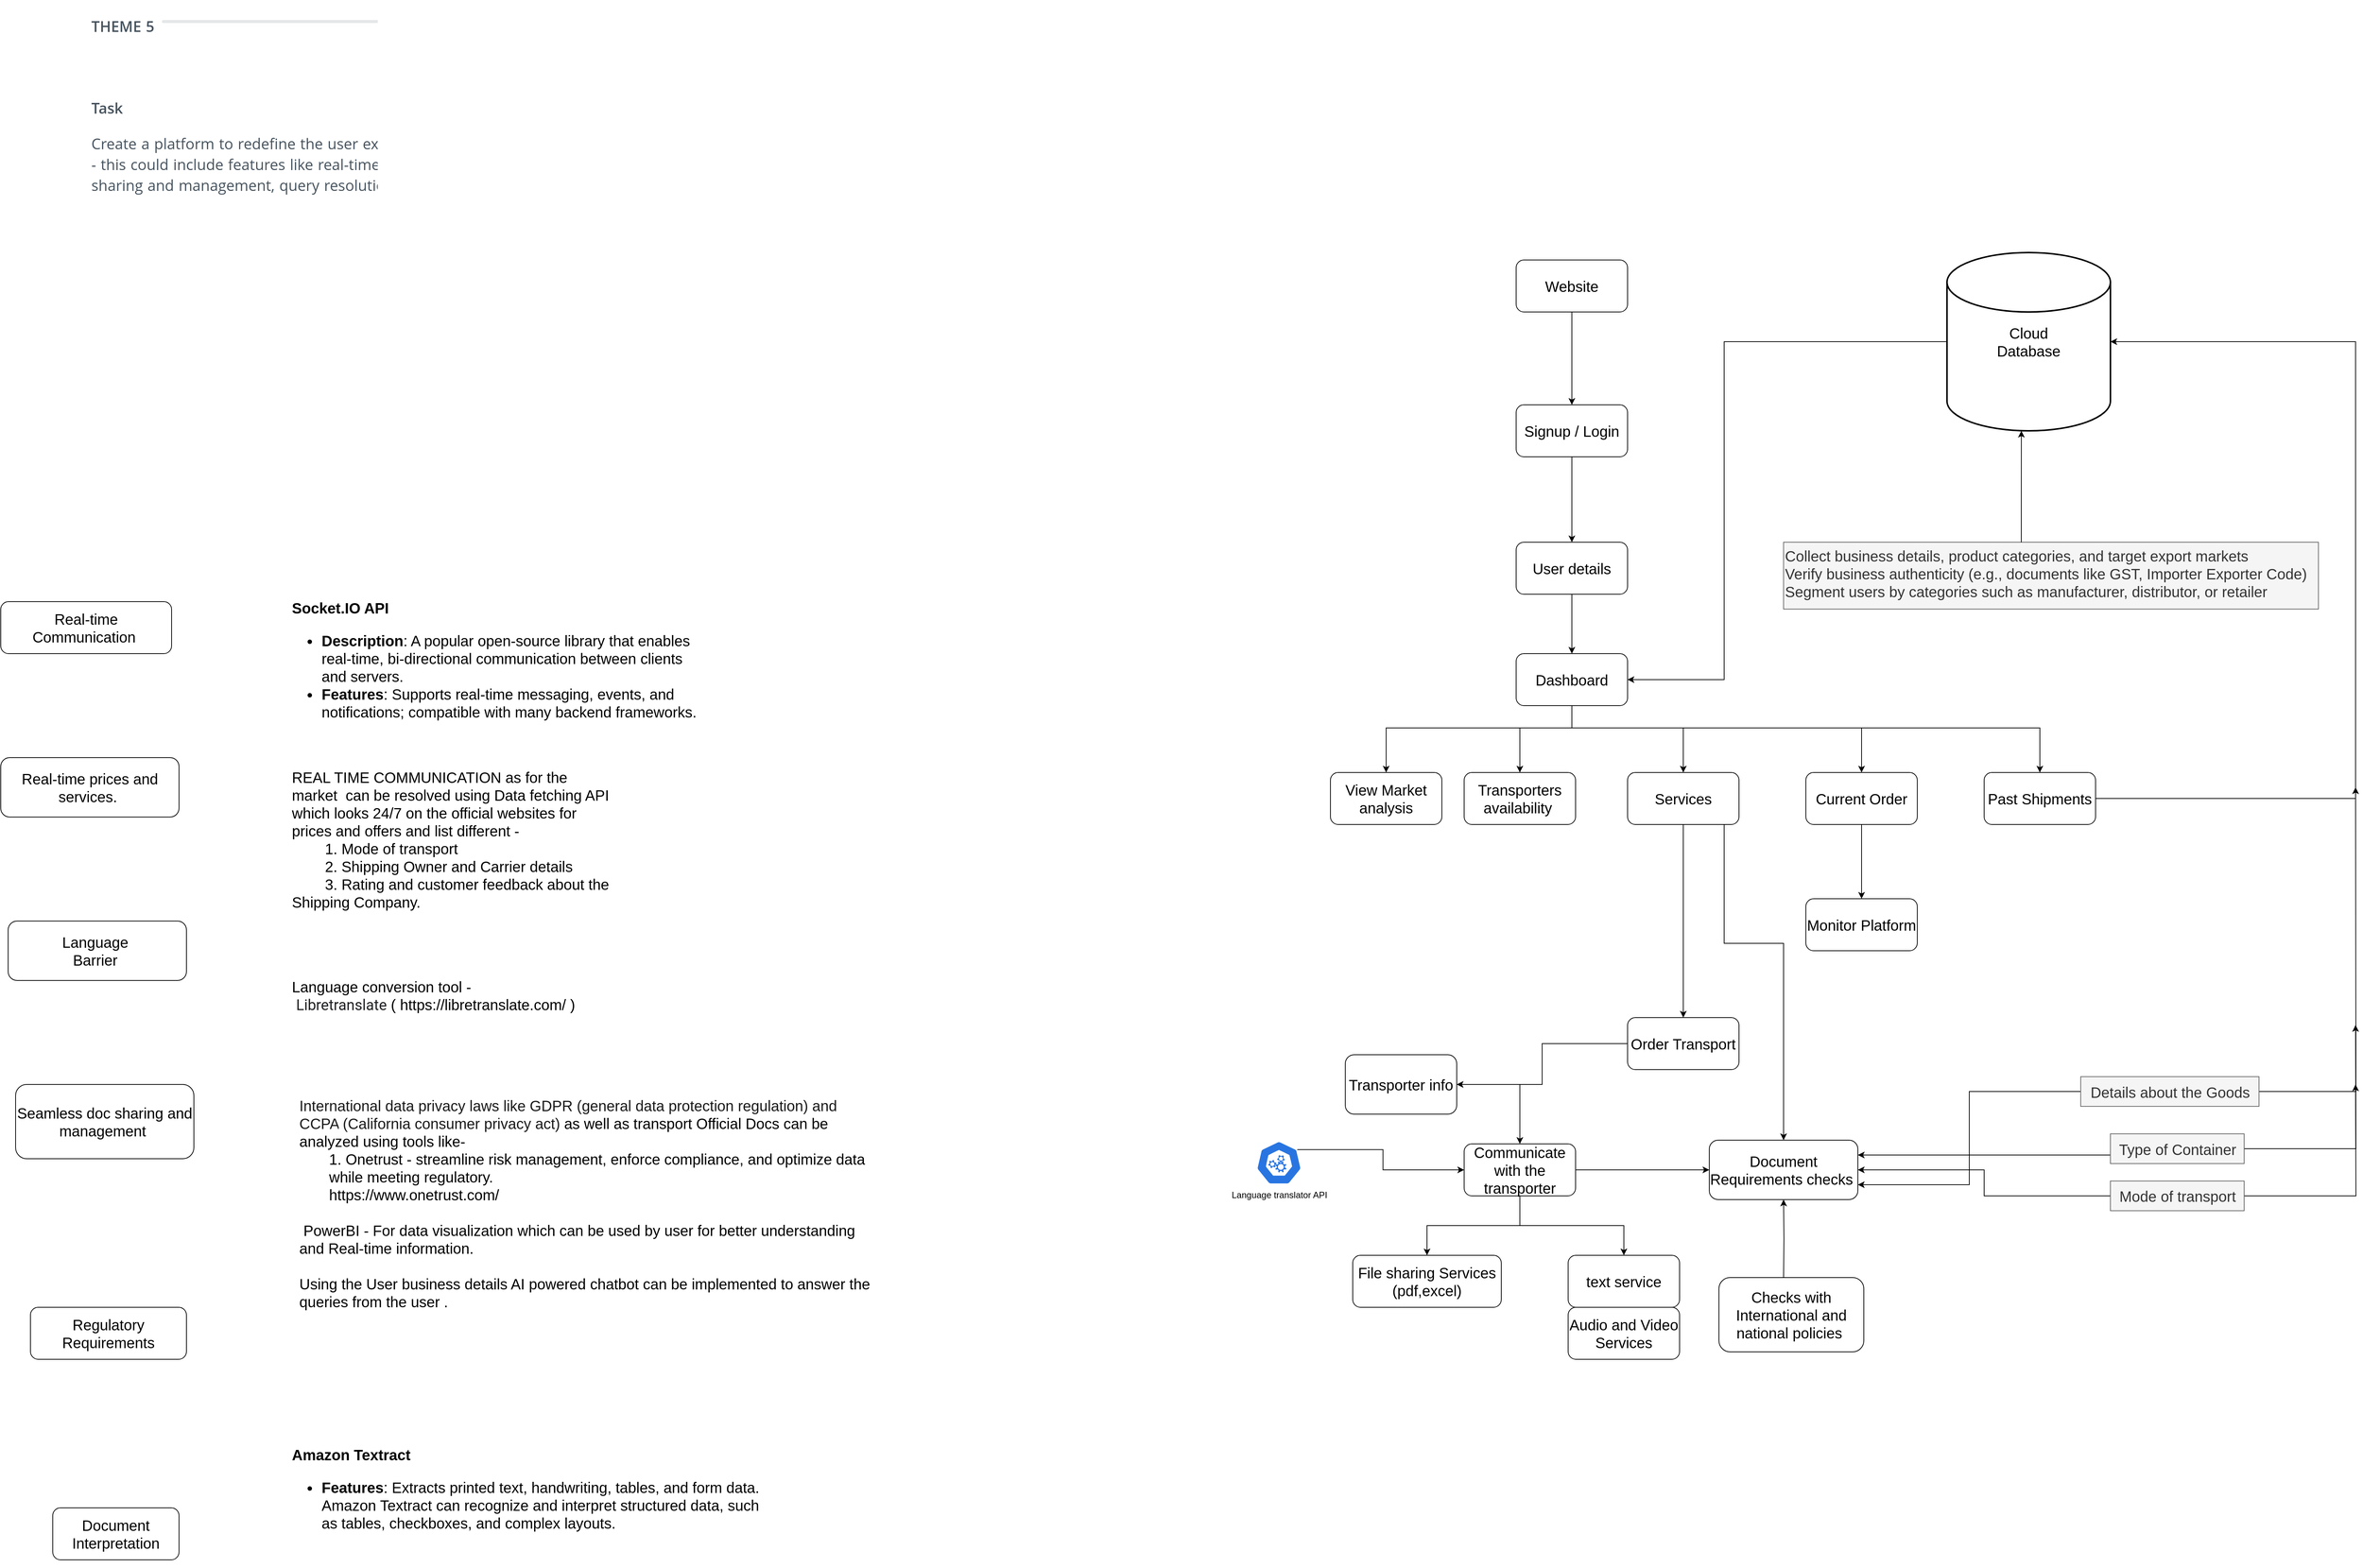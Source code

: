 <mxfile version="24.8.6">
  <diagram name="Page-1" id="rwrny3ytHrm-lC7YvDmL">
    <mxGraphModel dx="2184" dy="2088" grid="1" gridSize="10" guides="1" tooltips="1" connect="1" arrows="1" fold="1" page="1" pageScale="1" pageWidth="1100" pageHeight="850" math="0" shadow="0">
      <root>
        <mxCell id="0" />
        <mxCell id="1" parent="0" />
        <UserObject label="&lt;h2 class=&quot;regular dark weight-600 caps inline-block float-left medium-margin-right&quot; style=&quot;text-transform: uppercase; display: inline-block; float: left; color: rgb(70, 83, 94); font-weight: 600; margin-right: 10px; box-sizing: border-box; max-width: 100%; font-family: proxima-nova, &amp;quot;Open Sans&amp;quot;, sans-serif; font-style: normal; font-variant-ligatures: normal; font-variant-caps: normal; letter-spacing: normal; orphans: 2; text-align: start; text-indent: 0px; widows: 2; word-spacing: 1px; -webkit-text-stroke-width: 0px; white-space: normal; background-color: rgb(255, 255, 255); text-decoration-thickness: initial; text-decoration-style: initial; text-decoration-color: initial; font-size: 20px;&quot;&gt;&lt;font style=&quot;font-size: 20px;&quot;&gt;Theme 5&lt;/font&gt;&lt;/h2&gt;&lt;div class=&quot;section-line&quot; style=&quot;box-sizing: border-box; overflow: hidden; height: 24px; max-width: 100%; color: rgb(0, 0, 0); font-family: proxima-nova, &amp;quot;Open Sans&amp;quot;, sans-serif; font-style: normal; font-variant-ligatures: normal; font-variant-caps: normal; font-weight: 400; letter-spacing: normal; orphans: 2; text-align: start; text-indent: 0px; text-transform: none; widows: 2; word-spacing: 1px; -webkit-text-stroke-width: 0px; white-space: normal; background-color: rgb(255, 255, 255); text-decoration-thickness: initial; text-decoration-style: initial; text-decoration-color: initial; font-size: 20px;&quot;&gt;&lt;font style=&quot;font-size: 20px;&quot;&gt;&lt;span style=&quot;box-sizing: border-box; background-color: rgb(229, 231, 232); width: 624.938px; height: 4px; display: inline-block; border-radius: 25px; margin-top: 20px; max-width: 100%;&quot;&gt;&lt;/span&gt;&lt;/font&gt;&lt;/div&gt;&lt;div class=&quot;clear&quot; style=&quot;clear: both; box-sizing: border-box; max-width: 100%; color: rgb(0, 0, 0); font-family: proxima-nova, &amp;quot;Open Sans&amp;quot;, sans-serif; font-style: normal; font-variant-ligatures: normal; font-variant-caps: normal; font-weight: 400; letter-spacing: normal; orphans: 2; text-align: start; text-indent: 0px; text-transform: none; widows: 2; word-spacing: 1px; -webkit-text-stroke-width: 0px; white-space: normal; background-color: rgb(255, 255, 255); text-decoration-thickness: initial; text-decoration-style: initial; text-decoration-color: initial; font-size: 20px;&quot;&gt;&lt;/div&gt;&lt;div class=&quot;content less-margin-3 dark&quot; style=&quot;color: rgb(70, 83, 94); margin: 15px 0px 0px; box-sizing: border-box; max-width: 100%; font-family: proxima-nova, &amp;quot;Open Sans&amp;quot;, sans-serif; font-style: normal; font-variant-ligatures: normal; font-variant-caps: normal; letter-spacing: normal; orphans: 2; text-align: start; text-indent: 0px; text-transform: none; widows: 2; word-spacing: 1px; -webkit-text-stroke-width: 0px; white-space: normal; background-color: rgb(255, 255, 255); text-decoration-thickness: initial; text-decoration-style: initial; text-decoration-color: initial; font-weight: 400; line-height: 140%; font-size: 20px;&quot;&gt;&lt;p style=&quot;box-sizing: border-box; max-width: 100%;&quot;&gt;&lt;strong style=&quot;font-weight: 600; box-sizing: border-box; max-width: 100%;&quot;&gt;&lt;font style=&quot;font-size: 20px;&quot;&gt;&lt;img alt=&quot;&quot; height=&quot;auto&quot; src=&quot;https://uc.hackerearth.com/he-public-data/Theme_506c4100.jpg&quot; width=&quot;auto&quot; style=&quot;box-sizing: border-box; max-width: 100%;&quot;&gt;&lt;/font&gt;&lt;/strong&gt;&lt;/p&gt;&lt;p style=&quot;box-sizing: border-box; max-width: 100%; line-height: 140%;&quot;&gt;&lt;strong style=&quot;font-weight: 600; box-sizing: border-box; max-width: 100%;&quot;&gt;&lt;font style=&quot;font-size: 20px;&quot;&gt;Task&lt;/font&gt;&lt;/strong&gt;&lt;/p&gt;&lt;p style=&quot;box-sizing: border-box; max-width: 100%; line-height: 140%;&quot;&gt;&lt;font style=&quot;font-size: 20px;&quot;&gt;Create a platform to redefine the user experience for Indian SMBs selling globally - this could include features like real-time communication, seamless document sharing and management, query resolution, and other relevant tools.&lt;/font&gt;&lt;/p&gt;&lt;/div&gt;" link="&lt;h2 class=&quot;regular dark weight-600 caps inline-block float-left medium-margin-right&quot; style=&quot;text-transform: uppercase; display: inline-block; float: left; font-size: 14px; color: rgb(70, 83, 94); font-weight: 600; margin-right: 10px; box-sizing: border-box; max-width: 100%; font-family: proxima-nova, &amp;quot;Open Sans&amp;quot;, sans-serif; font-style: normal; font-variant-ligatures: normal; font-variant-caps: normal; letter-spacing: normal; orphans: 2; text-align: start; text-indent: 0px; widows: 2; word-spacing: 1px; -webkit-text-stroke-width: 0px; white-space: normal; background-color: rgb(255, 255, 255); text-decoration-thickness: initial; text-decoration-style: initial; text-decoration-color: initial;&quot;&gt;Theme 5&lt;/h2&gt;&lt;div class=&quot;section-line&quot; style=&quot;box-sizing: border-box; overflow: hidden; height: 24px; max-width: 100%; color: rgb(0, 0, 0); font-family: proxima-nova, &amp;quot;Open Sans&amp;quot;, sans-serif; font-size: 14px; font-style: normal; font-variant-ligatures: normal; font-variant-caps: normal; font-weight: 400; letter-spacing: normal; orphans: 2; text-align: start; text-indent: 0px; text-transform: none; widows: 2; word-spacing: 1px; -webkit-text-stroke-width: 0px; white-space: normal; background-color: rgb(255, 255, 255); text-decoration-thickness: initial; text-decoration-style: initial; text-decoration-color: initial;&quot;&gt;&lt;span style=&quot;box-sizing: border-box; background-color: rgb(229, 231, 232); width: 624.938px; height: 4px; display: inline-block; border-radius: 25px; margin-top: 20px; max-width: 100%;&quot;&gt;&lt;/span&gt;&lt;/div&gt;&lt;div class=&quot;clear&quot; style=&quot;clear: both; box-sizing: border-box; max-width: 100%; color: rgb(0, 0, 0); font-family: proxima-nova, &amp;quot;Open Sans&amp;quot;, sans-serif; font-size: 14px; font-style: normal; font-variant-ligatures: normal; font-variant-caps: normal; font-weight: 400; letter-spacing: normal; orphans: 2; text-align: start; text-indent: 0px; text-transform: none; widows: 2; word-spacing: 1px; -webkit-text-stroke-width: 0px; white-space: normal; background-color: rgb(255, 255, 255); text-decoration-thickness: initial; text-decoration-style: initial; text-decoration-color: initial;&quot;&gt;&lt;/div&gt;&lt;div class=&quot;content less-margin-3 dark&quot; style=&quot;color: rgb(70, 83, 94); margin: 15px 0px 0px; box-sizing: border-box; max-width: 100%; font-family: proxima-nova, &amp;quot;Open Sans&amp;quot;, sans-serif; font-size: 14px; font-style: normal; font-variant-ligatures: normal; font-variant-caps: normal; font-weight: 400; letter-spacing: normal; orphans: 2; text-align: start; text-indent: 0px; text-transform: none; widows: 2; word-spacing: 1px; -webkit-text-stroke-width: 0px; white-space: normal; background-color: rgb(255, 255, 255); text-decoration-thickness: initial; text-decoration-style: initial; text-decoration-color: initial;&quot;&gt;&lt;p style=&quot;box-sizing: border-box; max-width: 100%;&quot;&gt;&lt;strong style=&quot;font-weight: 600; box-sizing: border-box; max-width: 100%;&quot;&gt;&lt;img alt=&quot;&quot; height=&quot;auto&quot; src=&quot;https://uc.hackerearth.com/he-public-data/Theme_506c4100.jpg&quot; width=&quot;auto&quot; style=&quot;box-sizing: border-box; max-width: 100%;&quot;&gt;&lt;/strong&gt;&lt;/p&gt;&lt;p style=&quot;box-sizing: border-box; max-width: 100%;&quot;&gt;&lt;strong style=&quot;font-weight: 600; box-sizing: border-box; max-width: 100%;&quot;&gt;Task&lt;/strong&gt;&lt;/p&gt;&lt;p style=&quot;box-sizing: border-box; max-width: 100%;&quot;&gt;Create a platform to redefine the user experience for Indian SMBs selling globally - this could include features like real-time communication, seamless document sharing and management, query resolution, and other relevant tools.&lt;/p&gt;&lt;/div&gt;" id="ejGgYSm7kGXGHLqVVWIp-1">
          <mxCell style="text;whiteSpace=wrap;html=1;" parent="1" vertex="1">
            <mxGeometry x="-640" y="-190" width="770" height="320" as="geometry" />
          </mxCell>
        </UserObject>
        <mxCell id="ejGgYSm7kGXGHLqVVWIp-2" value="&lt;font style=&quot;font-size: 20px;&quot;&gt;Real-time Communication&amp;nbsp;&lt;/font&gt;" style="rounded=1;whiteSpace=wrap;html=1;" parent="1" vertex="1">
          <mxGeometry x="-760" y="620" width="230" height="70" as="geometry" />
        </mxCell>
        <mxCell id="ejGgYSm7kGXGHLqVVWIp-4" value="&lt;font style=&quot;font-size: 20px;&quot;&gt;Seamless doc sharing and management&amp;nbsp;&lt;/font&gt;" style="rounded=1;whiteSpace=wrap;html=1;" parent="1" vertex="1">
          <mxGeometry x="-740" y="1270" width="240" height="100" as="geometry" />
        </mxCell>
        <mxCell id="ejGgYSm7kGXGHLqVVWIp-10" value="&lt;font style=&quot;font-size: 20px;&quot;&gt;Language&amp;nbsp;&lt;/font&gt;&lt;div style=&quot;font-size: 20px;&quot;&gt;&lt;font style=&quot;font-size: 20px;&quot;&gt;Barrier&amp;nbsp;&lt;/font&gt;&lt;/div&gt;" style="rounded=1;whiteSpace=wrap;html=1;" parent="1" vertex="1">
          <mxGeometry x="-750" y="1050" width="240" height="80" as="geometry" />
        </mxCell>
        <mxCell id="ejGgYSm7kGXGHLqVVWIp-12" value="&lt;font style=&quot;font-size: 20px;&quot;&gt;Real-time prices and services.&amp;nbsp;&lt;/font&gt;" style="rounded=1;whiteSpace=wrap;html=1;" parent="1" vertex="1">
          <mxGeometry x="-760" y="830" width="240" height="80" as="geometry" />
        </mxCell>
        <mxCell id="ejGgYSm7kGXGHLqVVWIp-13" value="&lt;font style=&quot;font-size: 20px;&quot;&gt;REAL TIME COMMUNICATION as for the market&amp;nbsp; can be&amp;nbsp;resolved using Data fetching API which looks 24/7 on the official websites for prices and offers and list different -&lt;/font&gt;&lt;div style=&quot;font-size: 20px;&quot;&gt;&lt;font style=&quot;font-size: 20px;&quot;&gt;&lt;span style=&quot;white-space: pre;&quot;&gt;&#x9;&lt;/span&gt;1. Mode of transport&amp;nbsp;&lt;/font&gt;&lt;/div&gt;&lt;div style=&quot;font-size: 20px;&quot;&gt;&lt;font style=&quot;font-size: 20px;&quot;&gt;&lt;span style=&quot;white-space: pre;&quot;&gt;&#x9;&lt;/span&gt;2.&amp;nbsp;Shipping Owner and Carrier details&amp;nbsp;&lt;/font&gt;&lt;/div&gt;&lt;div style=&quot;font-size: 20px;&quot;&gt;&lt;font style=&quot;font-size: 20px;&quot;&gt;&lt;span style=&quot;white-space: pre;&quot;&gt;&#x9;&lt;/span&gt;3. Rating and customer feedback about the Shipping Company.&amp;nbsp;&lt;/font&gt;&lt;/div&gt;" style="text;html=1;align=left;verticalAlign=middle;whiteSpace=wrap;rounded=0;" parent="1" vertex="1">
          <mxGeometry x="-370" y="830" width="430" height="220" as="geometry" />
        </mxCell>
        <mxCell id="ejGgYSm7kGXGHLqVVWIp-16" value="&lt;font style=&quot;font-size: 20px;&quot;&gt;Language conversion tool -&amp;nbsp;&lt;span style=&quot;color: rgb(32, 33, 36); font-family: Roboto, arial, sans-serif; white-space-collapse: preserve; background-color: rgb(255, 255, 255);&quot;&gt;Libretranslate&lt;/span&gt;&amp;nbsp;(&amp;nbsp;https://libretranslate.com/ )&lt;/font&gt;" style="text;html=1;align=left;verticalAlign=middle;whiteSpace=wrap;rounded=0;" parent="1" vertex="1">
          <mxGeometry x="-370" y="1120" width="410" height="60" as="geometry" />
        </mxCell>
        <mxCell id="ejGgYSm7kGXGHLqVVWIp-22" value="&lt;span style=&quot;font-size: 20px; text-align: left;&quot;&gt;Regulatory Requirements&lt;/span&gt;" style="rounded=1;whiteSpace=wrap;html=1;" parent="1" vertex="1">
          <mxGeometry x="-720" y="1570" width="210" height="70" as="geometry" />
        </mxCell>
        <mxCell id="ejGgYSm7kGXGHLqVVWIp-23" value="&lt;span style=&quot;font-size: 20px; text-align: left;&quot;&gt;Document Interpretation&lt;/span&gt;" style="rounded=1;whiteSpace=wrap;html=1;" parent="1" vertex="1">
          <mxGeometry x="-690" y="1840" width="170" height="70" as="geometry" />
        </mxCell>
        <mxCell id="6NsfQsbsH2uMWn0xJ8fB-2" value="&lt;div style=&quot;font-size: 20px;&quot;&gt;&lt;font style=&quot;font-size: 20px;&quot;&gt;&lt;span style=&quot;-webkit-user-drag: none; -webkit-tap-highlight-color: transparent; margin: 0px; padding: 0px; user-select: text; color: rgb(26, 26, 26); font-family: Arial, Arial_EmbeddedFont, Arial_MSFontService, sans-serif; font-variant-ligatures: none; white-space-collapse: preserve; background-color: rgb(255, 255, 255);&quot; class=&quot;NormalTextRun SCXW246972 BCX0&quot;&gt;International data privacy laws &lt;/span&gt;&lt;span style=&quot;-webkit-user-drag: none; -webkit-tap-highlight-color: transparent; margin: 0px; padding: 0px; user-select: text; color: rgb(26, 26, 26); font-family: Arial, Arial_EmbeddedFont, Arial_MSFontService, sans-serif; font-variant-ligatures: none; white-space-collapse: preserve; background-color: rgb(255, 255, 255);&quot; class=&quot;NormalTextRun SCXW246972 BCX0&quot;&gt;like &lt;/span&gt;&lt;span style=&quot;-webkit-user-drag: none; -webkit-tap-highlight-color: transparent; margin: 0px; padding: 0px; user-select: text; color: rgb(26, 26, 26); font-family: Arial, Arial_EmbeddedFont, Arial_MSFontService, sans-serif; font-variant-ligatures: none; white-space-collapse: preserve; background-color: rgb(255, 255, 255);&quot; class=&quot;NormalTextRun SCXW246972 BCX0&quot;&gt;GDPR&lt;/span&gt;&lt;span style=&quot;-webkit-user-drag: none; -webkit-tap-highlight-color: transparent; margin: 0px; padding: 0px; user-select: text; color: rgb(26, 26, 26); font-family: Arial, Arial_EmbeddedFont, Arial_MSFontService, sans-serif; font-variant-ligatures: none; white-space-collapse: preserve; background-color: rgb(255, 255, 255);&quot; class=&quot;NormalTextRun SCXW246972 BCX0&quot;&gt; (&lt;/span&gt;&lt;span style=&quot;-webkit-user-drag: none; -webkit-tap-highlight-color: transparent; margin: 0px; padding: 0px; user-select: text; color: rgb(26, 26, 26); font-family: Arial, Arial_EmbeddedFont, Arial_MSFontService, sans-serif; font-variant-ligatures: none; white-space-collapse: preserve; background-color: rgb(255, 255, 255);&quot; class=&quot;NormalTextRun SCXW246972 BCX0&quot;&gt;general data protection &lt;/span&gt;&lt;span style=&quot;-webkit-user-drag: none; -webkit-tap-highlight-color: transparent; margin: 0px; padding: 0px; user-select: text; color: rgb(26, 26, 26); font-family: Arial, Arial_EmbeddedFont, Arial_MSFontService, sans-serif; font-variant-ligatures: none; white-space-collapse: preserve; background-color: rgb(255, 255, 255);&quot; class=&quot;NormalTextRun SCXW246972 BCX0&quot;&gt;regulation&lt;/span&gt;&lt;span style=&quot;-webkit-user-drag: none; -webkit-tap-highlight-color: transparent; margin: 0px; padding: 0px; user-select: text; color: rgb(26, 26, 26); font-family: Arial, Arial_EmbeddedFont, Arial_MSFontService, sans-serif; font-variant-ligatures: none; white-space-collapse: preserve; background-color: rgb(255, 255, 255);&quot; class=&quot;NormalTextRun SCXW246972 BCX0&quot;&gt;)&lt;/span&gt;&lt;span style=&quot;-webkit-user-drag: none; -webkit-tap-highlight-color: transparent; margin: 0px; padding: 0px; user-select: text; color: rgb(26, 26, 26); font-family: Arial, Arial_EmbeddedFont, Arial_MSFontService, sans-serif; font-variant-ligatures: none; white-space-collapse: preserve; background-color: rgb(255, 255, 255);&quot; class=&quot;NormalTextRun SCXW246972 BCX0&quot;&gt; and &lt;/span&gt;&lt;span style=&quot;-webkit-user-drag: none; -webkit-tap-highlight-color: transparent; margin: 0px; padding: 0px; user-select: text; color: rgb(26, 26, 26); font-family: Arial, Arial_EmbeddedFont, Arial_MSFontService, sans-serif; font-variant-ligatures: none; white-space-collapse: preserve; background-color: rgb(255, 255, 255);&quot; class=&quot;NormalTextRun SCXW246972 BCX0&quot;&gt;CCPA&lt;/span&gt;&lt;span style=&quot;-webkit-user-drag: none; -webkit-tap-highlight-color: transparent; margin: 0px; padding: 0px; user-select: text; color: rgb(26, 26, 26); font-family: Arial, Arial_EmbeddedFont, Arial_MSFontService, sans-serif; font-variant-ligatures: none; white-space-collapse: preserve; background-color: rgb(255, 255, 255);&quot; class=&quot;NormalTextRun SCXW246972 BCX0&quot;&gt; (&lt;/span&gt;&lt;span style=&quot;-webkit-user-drag: none; -webkit-tap-highlight-color: transparent; margin: 0px; padding: 0px; user-select: text; color: rgb(26, 26, 26); font-family: Arial, Arial_EmbeddedFont, Arial_MSFontService, sans-serif; font-variant-ligatures: none; white-space-collapse: preserve; background-color: rgb(255, 255, 255);&quot; class=&quot;NormalTextRun SCXW246972 BCX0&quot;&gt;California &lt;/span&gt;&lt;span style=&quot;-webkit-user-drag: none; -webkit-tap-highlight-color: transparent; margin: 0px; padding: 0px; user-select: text; color: rgb(26, 26, 26); font-family: Arial, Arial_EmbeddedFont, Arial_MSFontService, sans-serif; font-variant-ligatures: none; white-space-collapse: preserve; background-color: rgb(255, 255, 255);&quot; class=&quot;NormalTextRun SCXW246972 BCX0&quot;&gt;consumer privacy act&lt;/span&gt;&lt;span style=&quot;-webkit-user-drag: none; -webkit-tap-highlight-color: transparent; margin: 0px; padding: 0px; user-select: text; color: rgb(26, 26, 26); font-family: Arial, Arial_EmbeddedFont, Arial_MSFontService, sans-serif; font-variant-ligatures: none; white-space-collapse: preserve; background-color: rgb(255, 255, 255);&quot; class=&quot;NormalTextRun SCXW246972 BCX0&quot;&gt;) &lt;/span&gt;&lt;span style=&quot;background-color: initial;&quot;&gt;as well as transport Official Docs can be analyzed using tools like-&amp;nbsp;&lt;/span&gt;&lt;/font&gt;&lt;/div&gt;&lt;blockquote style=&quot;margin: 0px 0px 0px 40px; border: none; padding: 0px; font-size: 20px;&quot;&gt;&lt;div style=&quot;&quot;&gt;&lt;font style=&quot;font-size: 20px;&quot;&gt;&lt;span style=&quot;background-color: initial;&quot;&gt;1. Onetrust -&amp;nbsp;&lt;/span&gt;&lt;span style=&quot;background-color: initial;&quot;&gt;streamline risk management, enforce compliance, and optimize data while meeting regulatory.&lt;/span&gt;&lt;/font&gt;&lt;/div&gt;&lt;/blockquote&gt;&lt;blockquote style=&quot;margin: 0px 0px 0px 40px; border: none; padding: 0px; font-size: 20px;&quot;&gt;&lt;div style=&quot;&quot;&gt;&lt;span style=&quot;background-color: initial;&quot;&gt;&lt;font style=&quot;font-size: 20px;&quot;&gt;https://www.onetrust.com/&lt;/font&gt;&lt;/span&gt;&lt;/div&gt;&lt;/blockquote&gt;&lt;div style=&quot;font-size: 20px;&quot;&gt;&lt;span style=&quot;background-color: initial;&quot;&gt;&lt;font style=&quot;font-size: 20px;&quot;&gt;&lt;br&gt;&lt;/font&gt;&lt;/span&gt;&lt;/div&gt;&lt;div style=&quot;font-size: 20px;&quot;&gt;&lt;font style=&quot;font-size: 20px;&quot;&gt;&lt;span style=&quot;background-color: initial;&quot;&gt;&amp;nbsp;PowerBI - For data visualization which can be used by user for better understanding and&amp;nbsp;&lt;/span&gt;&lt;span style=&quot;background-color: initial;&quot;&gt;Real-time information.&lt;/span&gt;&lt;/font&gt;&lt;/div&gt;&lt;div style=&quot;font-size: 20px;&quot;&gt;&lt;span style=&quot;background-color: initial;&quot;&gt;&lt;font style=&quot;font-size: 20px;&quot;&gt;&lt;br&gt;&lt;/font&gt;&lt;/span&gt;&lt;/div&gt;&lt;div style=&quot;font-size: 20px;&quot;&gt;&lt;span style=&quot;background-color: initial;&quot;&gt;&lt;font style=&quot;font-size: 20px;&quot;&gt;Using the User business details AI powered chatbot can be implemented to answer the queries from the user .&lt;/font&gt;&lt;/span&gt;&lt;/div&gt;" style="text;html=1;align=left;verticalAlign=middle;whiteSpace=wrap;rounded=0;" parent="1" vertex="1">
          <mxGeometry x="-360" y="1275" width="780" height="310" as="geometry" />
        </mxCell>
        <mxCell id="zFugj21VHK07UoW3YZiS-4" value="&lt;h3 style=&quot;font-size: 20px;&quot;&gt;&lt;strong style=&quot;&quot;&gt;&lt;font style=&quot;font-size: 20px;&quot;&gt;Socket.IO API&lt;/font&gt;&lt;/strong&gt;&lt;/h3&gt;&lt;ul style=&quot;font-size: 20px;&quot;&gt;&lt;li style=&quot;&quot;&gt;&lt;font style=&quot;font-size: 20px;&quot;&gt;&lt;strong&gt;Description&lt;/strong&gt;: A popular open-source library that enables real-time, bi-directional communication between clients and servers.&lt;/font&gt;&lt;/li&gt;&lt;li style=&quot;&quot;&gt;&lt;font style=&quot;font-size: 20px;&quot;&gt;&lt;strong style=&quot;&quot;&gt;Features&lt;/strong&gt;: Supports real-time messaging, events, and notifications; compatible with many backend frameworks.&lt;/font&gt;&lt;/li&gt;&lt;/ul&gt;" style="text;whiteSpace=wrap;html=1;" vertex="1" parent="1">
          <mxGeometry x="-370" y="590" width="560" height="210" as="geometry" />
        </mxCell>
        <mxCell id="zFugj21VHK07UoW3YZiS-10" value="&lt;h3 style=&quot;font-size: 20px;&quot;&gt;&lt;strong style=&quot;&quot;&gt;&lt;font style=&quot;font-size: 20px;&quot;&gt;Amazon Textract&lt;/font&gt;&lt;/strong&gt;&lt;/h3&gt;&lt;ul style=&quot;font-size: 20px;&quot;&gt;&lt;li style=&quot;&quot;&gt;&lt;font style=&quot;font-size: 20px;&quot;&gt;&lt;strong style=&quot;&quot;&gt;Features&lt;/strong&gt;: Extracts printed text, handwriting, tables, and form data. Amazon Textract can recognize and interpret structured data, such as tables, checkboxes, and complex layouts.&lt;/font&gt;&lt;/li&gt;&lt;/ul&gt;" style="text;whiteSpace=wrap;html=1;" vertex="1" parent="1">
          <mxGeometry x="-370" y="1730" width="640" height="190" as="geometry" />
        </mxCell>
        <mxCell id="fNWcDF9btSHy8dPCvcvg-13" style="edgeStyle=orthogonalEdgeStyle;rounded=0;orthogonalLoop=1;jettySize=auto;html=1;entryX=0.5;entryY=0;entryDx=0;entryDy=0;" edge="1" parent="1" source="fNWcDF9btSHy8dPCvcvg-1" target="fNWcDF9btSHy8dPCvcvg-5">
          <mxGeometry relative="1" as="geometry" />
        </mxCell>
        <mxCell id="fNWcDF9btSHy8dPCvcvg-1" value="&lt;font style=&quot;font-size: 20px;&quot;&gt;Website&lt;/font&gt;" style="rounded=1;whiteSpace=wrap;html=1;" vertex="1" parent="1">
          <mxGeometry x="1280" y="160" width="150" height="70" as="geometry" />
        </mxCell>
        <mxCell id="fNWcDF9btSHy8dPCvcvg-14" style="edgeStyle=orthogonalEdgeStyle;rounded=0;orthogonalLoop=1;jettySize=auto;html=1;" edge="1" parent="1" source="fNWcDF9btSHy8dPCvcvg-5" target="fNWcDF9btSHy8dPCvcvg-6">
          <mxGeometry relative="1" as="geometry" />
        </mxCell>
        <mxCell id="fNWcDF9btSHy8dPCvcvg-5" value="&lt;font style=&quot;font-size: 20px;&quot;&gt;Signup / Login&lt;/font&gt;" style="rounded=1;whiteSpace=wrap;html=1;" vertex="1" parent="1">
          <mxGeometry x="1280" y="355" width="150" height="70" as="geometry" />
        </mxCell>
        <mxCell id="fNWcDF9btSHy8dPCvcvg-17" style="edgeStyle=orthogonalEdgeStyle;rounded=0;orthogonalLoop=1;jettySize=auto;html=1;entryX=0.5;entryY=0;entryDx=0;entryDy=0;" edge="1" parent="1" source="fNWcDF9btSHy8dPCvcvg-6" target="fNWcDF9btSHy8dPCvcvg-16">
          <mxGeometry relative="1" as="geometry" />
        </mxCell>
        <mxCell id="fNWcDF9btSHy8dPCvcvg-6" value="&lt;span style=&quot;font-size: 20px;&quot;&gt;User details&lt;/span&gt;" style="rounded=1;whiteSpace=wrap;html=1;" vertex="1" parent="1">
          <mxGeometry x="1280" y="540" width="150" height="70" as="geometry" />
        </mxCell>
        <mxCell id="fNWcDF9btSHy8dPCvcvg-19" style="edgeStyle=orthogonalEdgeStyle;rounded=0;orthogonalLoop=1;jettySize=auto;html=1;entryX=0.5;entryY=0;entryDx=0;entryDy=0;" edge="1" parent="1" source="fNWcDF9btSHy8dPCvcvg-16" target="fNWcDF9btSHy8dPCvcvg-18">
          <mxGeometry relative="1" as="geometry">
            <Array as="points">
              <mxPoint x="1355" y="790" />
              <mxPoint x="1105" y="790" />
            </Array>
          </mxGeometry>
        </mxCell>
        <mxCell id="fNWcDF9btSHy8dPCvcvg-27" style="edgeStyle=orthogonalEdgeStyle;rounded=0;orthogonalLoop=1;jettySize=auto;html=1;entryX=0.5;entryY=0;entryDx=0;entryDy=0;" edge="1" parent="1" source="fNWcDF9btSHy8dPCvcvg-16" target="fNWcDF9btSHy8dPCvcvg-21">
          <mxGeometry relative="1" as="geometry">
            <Array as="points">
              <mxPoint x="1355" y="790" />
              <mxPoint x="1285" y="790" />
            </Array>
          </mxGeometry>
        </mxCell>
        <mxCell id="fNWcDF9btSHy8dPCvcvg-28" style="edgeStyle=orthogonalEdgeStyle;rounded=0;orthogonalLoop=1;jettySize=auto;html=1;entryX=0.5;entryY=0;entryDx=0;entryDy=0;" edge="1" parent="1" source="fNWcDF9btSHy8dPCvcvg-16" target="fNWcDF9btSHy8dPCvcvg-25">
          <mxGeometry relative="1" as="geometry">
            <Array as="points">
              <mxPoint x="1355" y="790" />
              <mxPoint x="1505" y="790" />
            </Array>
          </mxGeometry>
        </mxCell>
        <mxCell id="fNWcDF9btSHy8dPCvcvg-31" style="edgeStyle=orthogonalEdgeStyle;rounded=0;orthogonalLoop=1;jettySize=auto;html=1;entryX=0.5;entryY=0;entryDx=0;entryDy=0;" edge="1" parent="1" source="fNWcDF9btSHy8dPCvcvg-16" target="fNWcDF9btSHy8dPCvcvg-29">
          <mxGeometry relative="1" as="geometry">
            <Array as="points">
              <mxPoint x="1355" y="790" />
              <mxPoint x="1985" y="790" />
            </Array>
          </mxGeometry>
        </mxCell>
        <mxCell id="TmxmOnCjmpOmvRy98Lv1-4" style="edgeStyle=orthogonalEdgeStyle;rounded=0;orthogonalLoop=1;jettySize=auto;html=1;entryX=0.5;entryY=0;entryDx=0;entryDy=0;" edge="1" parent="1" source="fNWcDF9btSHy8dPCvcvg-16" target="TmxmOnCjmpOmvRy98Lv1-2">
          <mxGeometry relative="1" as="geometry">
            <Array as="points">
              <mxPoint x="1355" y="790" />
              <mxPoint x="1745" y="790" />
            </Array>
          </mxGeometry>
        </mxCell>
        <mxCell id="fNWcDF9btSHy8dPCvcvg-16" value="&lt;font style=&quot;font-size: 20px;&quot;&gt;Dashboard&lt;/font&gt;" style="rounded=1;whiteSpace=wrap;html=1;" vertex="1" parent="1">
          <mxGeometry x="1280" y="690" width="150" height="70" as="geometry" />
        </mxCell>
        <mxCell id="fNWcDF9btSHy8dPCvcvg-18" value="&lt;font style=&quot;font-size: 20px;&quot;&gt;View Market analysis&lt;/font&gt;" style="rounded=1;whiteSpace=wrap;html=1;" vertex="1" parent="1">
          <mxGeometry x="1030" y="850" width="150" height="70" as="geometry" />
        </mxCell>
        <mxCell id="fNWcDF9btSHy8dPCvcvg-21" value="&lt;font style=&quot;font-size: 20px;&quot;&gt;Transporters availability&amp;nbsp;&lt;/font&gt;" style="rounded=1;whiteSpace=wrap;html=1;" vertex="1" parent="1">
          <mxGeometry x="1210" y="850" width="150" height="70" as="geometry" />
        </mxCell>
        <mxCell id="fNWcDF9btSHy8dPCvcvg-22" value="&lt;div style=&quot;&quot;&gt;&lt;span style=&quot;font-size: 20px; background-color: initial;&quot;&gt;Collect business details, product categories, and target export markets&lt;/span&gt;&lt;/div&gt;&lt;font style=&quot;font-size: 20px;&quot;&gt;&lt;div style=&quot;&quot;&gt;&lt;span style=&quot;background-color: initial;&quot;&gt;Verify business authenticity (e.g., documents like GST, Importer Exporter Code)&lt;/span&gt;&lt;/div&gt;&lt;span style=&quot;white-space: pre;&quot;&gt;&lt;div style=&quot;&quot;&gt;&lt;span style=&quot;background-color: initial; white-space: normal;&quot;&gt;Segment users by categories such as manufacturer, distributor, or retailer&lt;/span&gt;&lt;/div&gt;&lt;/span&gt;&lt;/font&gt;" style="text;whiteSpace=wrap;html=1;align=left;fillColor=#f5f5f5;fontColor=#333333;strokeColor=#666666;" vertex="1" parent="1">
          <mxGeometry x="1640" y="540" width="720" height="90" as="geometry" />
        </mxCell>
        <mxCell id="fNWcDF9btSHy8dPCvcvg-41" style="edgeStyle=orthogonalEdgeStyle;rounded=0;orthogonalLoop=1;jettySize=auto;html=1;" edge="1" parent="1" source="fNWcDF9btSHy8dPCvcvg-25" target="fNWcDF9btSHy8dPCvcvg-36">
          <mxGeometry relative="1" as="geometry" />
        </mxCell>
        <mxCell id="TmxmOnCjmpOmvRy98Lv1-9" style="edgeStyle=orthogonalEdgeStyle;rounded=0;orthogonalLoop=1;jettySize=auto;html=1;entryX=0.5;entryY=0;entryDx=0;entryDy=0;" edge="1" parent="1" source="fNWcDF9btSHy8dPCvcvg-25" target="fNWcDF9btSHy8dPCvcvg-55">
          <mxGeometry relative="1" as="geometry">
            <Array as="points">
              <mxPoint x="1560" y="1080" />
              <mxPoint x="1640" y="1080" />
            </Array>
          </mxGeometry>
        </mxCell>
        <mxCell id="fNWcDF9btSHy8dPCvcvg-25" value="&lt;span style=&quot;font-size: 20px;&quot;&gt;Services&lt;/span&gt;" style="rounded=1;whiteSpace=wrap;html=1;" vertex="1" parent="1">
          <mxGeometry x="1430" y="850" width="150" height="70" as="geometry" />
        </mxCell>
        <mxCell id="fNWcDF9btSHy8dPCvcvg-29" value="&lt;font style=&quot;font-size: 20px;&quot;&gt;Past Shipments&lt;/font&gt;" style="rounded=1;whiteSpace=wrap;html=1;" vertex="1" parent="1">
          <mxGeometry x="1910" y="850" width="150" height="70" as="geometry" />
        </mxCell>
        <mxCell id="fNWcDF9btSHy8dPCvcvg-75" style="edgeStyle=orthogonalEdgeStyle;rounded=0;orthogonalLoop=1;jettySize=auto;html=1;exitX=0;exitY=0.5;exitDx=0;exitDy=0;" edge="1" parent="1" source="fNWcDF9btSHy8dPCvcvg-36" target="fNWcDF9btSHy8dPCvcvg-52">
          <mxGeometry relative="1" as="geometry" />
        </mxCell>
        <mxCell id="fNWcDF9btSHy8dPCvcvg-36" value="&lt;span style=&quot;font-size: 20px;&quot;&gt;Order Transport&lt;/span&gt;" style="rounded=1;whiteSpace=wrap;html=1;" vertex="1" parent="1">
          <mxGeometry x="1430" y="1180" width="150" height="70" as="geometry" />
        </mxCell>
        <mxCell id="fNWcDF9btSHy8dPCvcvg-64" style="edgeStyle=orthogonalEdgeStyle;rounded=0;orthogonalLoop=1;jettySize=auto;html=1;entryX=1;entryY=0.25;entryDx=0;entryDy=0;" edge="1" parent="1" source="fNWcDF9btSHy8dPCvcvg-42" target="fNWcDF9btSHy8dPCvcvg-55">
          <mxGeometry relative="1" as="geometry">
            <Array as="points">
              <mxPoint x="2030" y="1365" />
              <mxPoint x="2030" y="1365" />
            </Array>
          </mxGeometry>
        </mxCell>
        <mxCell id="fNWcDF9btSHy8dPCvcvg-72" style="edgeStyle=orthogonalEdgeStyle;rounded=0;orthogonalLoop=1;jettySize=auto;html=1;" edge="1" parent="1" source="fNWcDF9btSHy8dPCvcvg-42">
          <mxGeometry relative="1" as="geometry">
            <mxPoint x="2410" y="1190" as="targetPoint" />
          </mxGeometry>
        </mxCell>
        <mxCell id="fNWcDF9btSHy8dPCvcvg-42" value="&lt;font style=&quot;font-size: 20px;&quot;&gt;Type of Container&lt;/font&gt;" style="text;html=1;align=center;verticalAlign=middle;resizable=0;points=[];autosize=1;fillColor=#f5f5f5;fontColor=#333333;strokeColor=#666666;" vertex="1" parent="1">
          <mxGeometry x="2080" y="1336.5" width="180" height="40" as="geometry" />
        </mxCell>
        <mxCell id="fNWcDF9btSHy8dPCvcvg-73" style="edgeStyle=orthogonalEdgeStyle;rounded=0;orthogonalLoop=1;jettySize=auto;html=1;" edge="1" parent="1" source="fNWcDF9btSHy8dPCvcvg-43">
          <mxGeometry relative="1" as="geometry">
            <mxPoint x="2410" y="1270" as="targetPoint" />
          </mxGeometry>
        </mxCell>
        <mxCell id="TmxmOnCjmpOmvRy98Lv1-11" style="edgeStyle=orthogonalEdgeStyle;rounded=0;orthogonalLoop=1;jettySize=auto;html=1;entryX=1;entryY=0.5;entryDx=0;entryDy=0;" edge="1" parent="1" source="fNWcDF9btSHy8dPCvcvg-43" target="fNWcDF9btSHy8dPCvcvg-55">
          <mxGeometry relative="1" as="geometry" />
        </mxCell>
        <mxCell id="fNWcDF9btSHy8dPCvcvg-43" value="&lt;font style=&quot;font-size: 20px;&quot;&gt;Mode of transport&lt;/font&gt;" style="text;html=1;align=center;verticalAlign=middle;resizable=0;points=[];autosize=1;strokeColor=#666666;fillColor=#f5f5f5;fontColor=#333333;" vertex="1" parent="1">
          <mxGeometry x="2080" y="1400" width="180" height="40" as="geometry" />
        </mxCell>
        <mxCell id="fNWcDF9btSHy8dPCvcvg-71" style="edgeStyle=orthogonalEdgeStyle;rounded=0;orthogonalLoop=1;jettySize=auto;html=1;" edge="1" parent="1" source="fNWcDF9btSHy8dPCvcvg-44">
          <mxGeometry relative="1" as="geometry">
            <mxPoint x="2410" y="870" as="targetPoint" />
          </mxGeometry>
        </mxCell>
        <mxCell id="TmxmOnCjmpOmvRy98Lv1-13" style="edgeStyle=orthogonalEdgeStyle;rounded=0;orthogonalLoop=1;jettySize=auto;html=1;entryX=1;entryY=0.75;entryDx=0;entryDy=0;" edge="1" parent="1" source="fNWcDF9btSHy8dPCvcvg-44" target="fNWcDF9btSHy8dPCvcvg-55">
          <mxGeometry relative="1" as="geometry">
            <Array as="points">
              <mxPoint x="1890" y="1280" />
              <mxPoint x="1890" y="1405" />
            </Array>
          </mxGeometry>
        </mxCell>
        <mxCell id="fNWcDF9btSHy8dPCvcvg-44" value="&lt;font style=&quot;font-size: 20px;&quot;&gt;Details about the Goods&lt;/font&gt;" style="text;html=1;align=center;verticalAlign=middle;resizable=0;points=[];autosize=1;fillColor=#f5f5f5;fontColor=#333333;strokeColor=#666666;" vertex="1" parent="1">
          <mxGeometry x="2040" y="1259.5" width="240" height="40" as="geometry" />
        </mxCell>
        <mxCell id="fNWcDF9btSHy8dPCvcvg-60" style="edgeStyle=orthogonalEdgeStyle;rounded=0;orthogonalLoop=1;jettySize=auto;html=1;" edge="1" parent="1" source="fNWcDF9btSHy8dPCvcvg-45" target="fNWcDF9btSHy8dPCvcvg-56">
          <mxGeometry relative="1" as="geometry" />
        </mxCell>
        <mxCell id="fNWcDF9btSHy8dPCvcvg-61" style="edgeStyle=orthogonalEdgeStyle;rounded=0;orthogonalLoop=1;jettySize=auto;html=1;entryX=0;entryY=0.5;entryDx=0;entryDy=0;" edge="1" parent="1" source="fNWcDF9btSHy8dPCvcvg-45" target="fNWcDF9btSHy8dPCvcvg-55">
          <mxGeometry relative="1" as="geometry" />
        </mxCell>
        <mxCell id="fNWcDF9btSHy8dPCvcvg-45" value="&lt;span style=&quot;font-size: 20px;&quot;&gt;Communicate with the transporter&lt;/span&gt;" style="rounded=1;whiteSpace=wrap;html=1;" vertex="1" parent="1">
          <mxGeometry x="1210" y="1350" width="150" height="70" as="geometry" />
        </mxCell>
        <mxCell id="fNWcDF9btSHy8dPCvcvg-48" value="&lt;span style=&quot;font-size: 20px;&quot;&gt;Audio and Video Services&lt;/span&gt;" style="rounded=1;whiteSpace=wrap;html=1;" vertex="1" parent="1">
          <mxGeometry x="1350" y="1570" width="150" height="70" as="geometry" />
        </mxCell>
        <mxCell id="fNWcDF9btSHy8dPCvcvg-76" style="edgeStyle=orthogonalEdgeStyle;rounded=0;orthogonalLoop=1;jettySize=auto;html=1;entryX=0.5;entryY=0;entryDx=0;entryDy=0;" edge="1" parent="1" source="fNWcDF9btSHy8dPCvcvg-52" target="fNWcDF9btSHy8dPCvcvg-45">
          <mxGeometry relative="1" as="geometry" />
        </mxCell>
        <mxCell id="fNWcDF9btSHy8dPCvcvg-52" value="&lt;span style=&quot;font-size: 20px;&quot;&gt;Transporter info&lt;/span&gt;" style="rounded=1;whiteSpace=wrap;html=1;" vertex="1" parent="1">
          <mxGeometry x="1050" y="1230" width="150" height="80" as="geometry" />
        </mxCell>
        <mxCell id="TmxmOnCjmpOmvRy98Lv1-6" style="edgeStyle=orthogonalEdgeStyle;rounded=0;orthogonalLoop=1;jettySize=auto;html=1;" edge="1" parent="1" target="fNWcDF9btSHy8dPCvcvg-55">
          <mxGeometry relative="1" as="geometry">
            <mxPoint x="1640.0" y="1530" as="sourcePoint" />
          </mxGeometry>
        </mxCell>
        <mxCell id="fNWcDF9btSHy8dPCvcvg-55" value="&lt;span style=&quot;font-size: 20px;&quot;&gt;Document Requirements checks&amp;nbsp;&lt;/span&gt;" style="rounded=1;whiteSpace=wrap;html=1;" vertex="1" parent="1">
          <mxGeometry x="1540" y="1345" width="200" height="80" as="geometry" />
        </mxCell>
        <mxCell id="fNWcDF9btSHy8dPCvcvg-56" value="&lt;span style=&quot;font-size: 20px;&quot;&gt;File sharing Services&lt;/span&gt;&lt;div&gt;&lt;span style=&quot;font-size: 20px;&quot;&gt;(pdf,excel)&lt;/span&gt;&lt;/div&gt;" style="rounded=1;whiteSpace=wrap;html=1;" vertex="1" parent="1">
          <mxGeometry x="1060" y="1500" width="200" height="70" as="geometry" />
        </mxCell>
        <mxCell id="fNWcDF9btSHy8dPCvcvg-57" value="" style="edgeStyle=orthogonalEdgeStyle;rounded=0;orthogonalLoop=1;jettySize=auto;html=1;" edge="1" parent="1" source="fNWcDF9btSHy8dPCvcvg-45" target="fNWcDF9btSHy8dPCvcvg-47">
          <mxGeometry relative="1" as="geometry">
            <mxPoint x="1285" y="1420" as="sourcePoint" />
            <mxPoint x="1405" y="1770" as="targetPoint" />
            <Array as="points" />
          </mxGeometry>
        </mxCell>
        <mxCell id="fNWcDF9btSHy8dPCvcvg-47" value="&lt;span style=&quot;font-size: 20px;&quot;&gt;text service&lt;/span&gt;" style="rounded=1;whiteSpace=wrap;html=1;" vertex="1" parent="1">
          <mxGeometry x="1350" y="1500" width="150" height="70" as="geometry" />
        </mxCell>
        <mxCell id="fNWcDF9btSHy8dPCvcvg-68" value="&lt;span style=&quot;font-size: 20px;&quot;&gt;Cloud&lt;/span&gt;&lt;div&gt;&lt;span style=&quot;font-size: 20px;&quot;&gt;Database&lt;/span&gt;&lt;/div&gt;" style="strokeWidth=2;html=1;shape=mxgraph.flowchart.database;whiteSpace=wrap;" vertex="1" parent="1">
          <mxGeometry x="1860" y="150" width="220" height="240" as="geometry" />
        </mxCell>
        <mxCell id="fNWcDF9btSHy8dPCvcvg-70" style="edgeStyle=orthogonalEdgeStyle;rounded=0;orthogonalLoop=1;jettySize=auto;html=1;entryX=1;entryY=0.5;entryDx=0;entryDy=0;entryPerimeter=0;" edge="1" parent="1" source="fNWcDF9btSHy8dPCvcvg-29" target="fNWcDF9btSHy8dPCvcvg-68">
          <mxGeometry relative="1" as="geometry">
            <Array as="points">
              <mxPoint x="2410" y="885" />
              <mxPoint x="2410" y="270" />
            </Array>
          </mxGeometry>
        </mxCell>
        <mxCell id="fNWcDF9btSHy8dPCvcvg-74" style="edgeStyle=orthogonalEdgeStyle;rounded=0;orthogonalLoop=1;jettySize=auto;html=1;entryX=0.455;entryY=1;entryDx=0;entryDy=0;entryPerimeter=0;" edge="1" parent="1" source="fNWcDF9btSHy8dPCvcvg-22" target="fNWcDF9btSHy8dPCvcvg-68">
          <mxGeometry relative="1" as="geometry">
            <Array as="points">
              <mxPoint x="1960" y="500" />
              <mxPoint x="1960" y="500" />
            </Array>
          </mxGeometry>
        </mxCell>
        <mxCell id="fNWcDF9btSHy8dPCvcvg-79" value="Language translator API" style="aspect=fixed;sketch=0;html=1;dashed=0;whitespace=wrap;verticalLabelPosition=bottom;verticalAlign=top;fillColor=#2875E2;strokeColor=#ffffff;points=[[0.005,0.63,0],[0.1,0.2,0],[0.9,0.2,0],[0.5,0,0],[0.995,0.63,0],[0.72,0.99,0],[0.5,1,0],[0.28,0.99,0]];shape=mxgraph.kubernetes.icon2;prIcon=api" vertex="1" parent="1">
          <mxGeometry x="930" y="1346" width="61.46" height="59" as="geometry" />
        </mxCell>
        <mxCell id="fNWcDF9btSHy8dPCvcvg-80" style="edgeStyle=orthogonalEdgeStyle;rounded=0;orthogonalLoop=1;jettySize=auto;html=1;exitX=0.9;exitY=0.2;exitDx=0;exitDy=0;exitPerimeter=0;" edge="1" parent="1" source="fNWcDF9btSHy8dPCvcvg-79" target="fNWcDF9btSHy8dPCvcvg-45">
          <mxGeometry relative="1" as="geometry" />
        </mxCell>
        <mxCell id="TmxmOnCjmpOmvRy98Lv1-15" style="edgeStyle=orthogonalEdgeStyle;rounded=0;orthogonalLoop=1;jettySize=auto;html=1;" edge="1" parent="1" source="TmxmOnCjmpOmvRy98Lv1-2" target="TmxmOnCjmpOmvRy98Lv1-14">
          <mxGeometry relative="1" as="geometry" />
        </mxCell>
        <mxCell id="TmxmOnCjmpOmvRy98Lv1-2" value="&lt;span style=&quot;font-size: 20px;&quot;&gt;Current Order&lt;/span&gt;" style="rounded=1;whiteSpace=wrap;html=1;" vertex="1" parent="1">
          <mxGeometry x="1670" y="850" width="150" height="70" as="geometry" />
        </mxCell>
        <mxCell id="TmxmOnCjmpOmvRy98Lv1-5" style="edgeStyle=orthogonalEdgeStyle;rounded=0;orthogonalLoop=1;jettySize=auto;html=1;exitX=0;exitY=0.5;exitDx=0;exitDy=0;entryX=1;entryY=0.5;entryDx=0;entryDy=0;exitPerimeter=0;" edge="1" parent="1" source="fNWcDF9btSHy8dPCvcvg-68" target="fNWcDF9btSHy8dPCvcvg-16">
          <mxGeometry relative="1" as="geometry">
            <Array as="points">
              <mxPoint x="1560" y="270" />
              <mxPoint x="1560" y="725" />
            </Array>
          </mxGeometry>
        </mxCell>
        <mxCell id="TmxmOnCjmpOmvRy98Lv1-7" value="&lt;span style=&quot;font-size: 20px;&quot;&gt;Checks with International and national policies&amp;nbsp;&lt;/span&gt;" style="rounded=1;whiteSpace=wrap;html=1;" vertex="1" parent="1">
          <mxGeometry x="1553" y="1530" width="195" height="100" as="geometry" />
        </mxCell>
        <mxCell id="TmxmOnCjmpOmvRy98Lv1-14" value="&lt;span style=&quot;font-size: 20px;&quot;&gt;Monitor Platform&lt;/span&gt;" style="rounded=1;whiteSpace=wrap;html=1;" vertex="1" parent="1">
          <mxGeometry x="1670" y="1020" width="150" height="70" as="geometry" />
        </mxCell>
      </root>
    </mxGraphModel>
  </diagram>
</mxfile>
